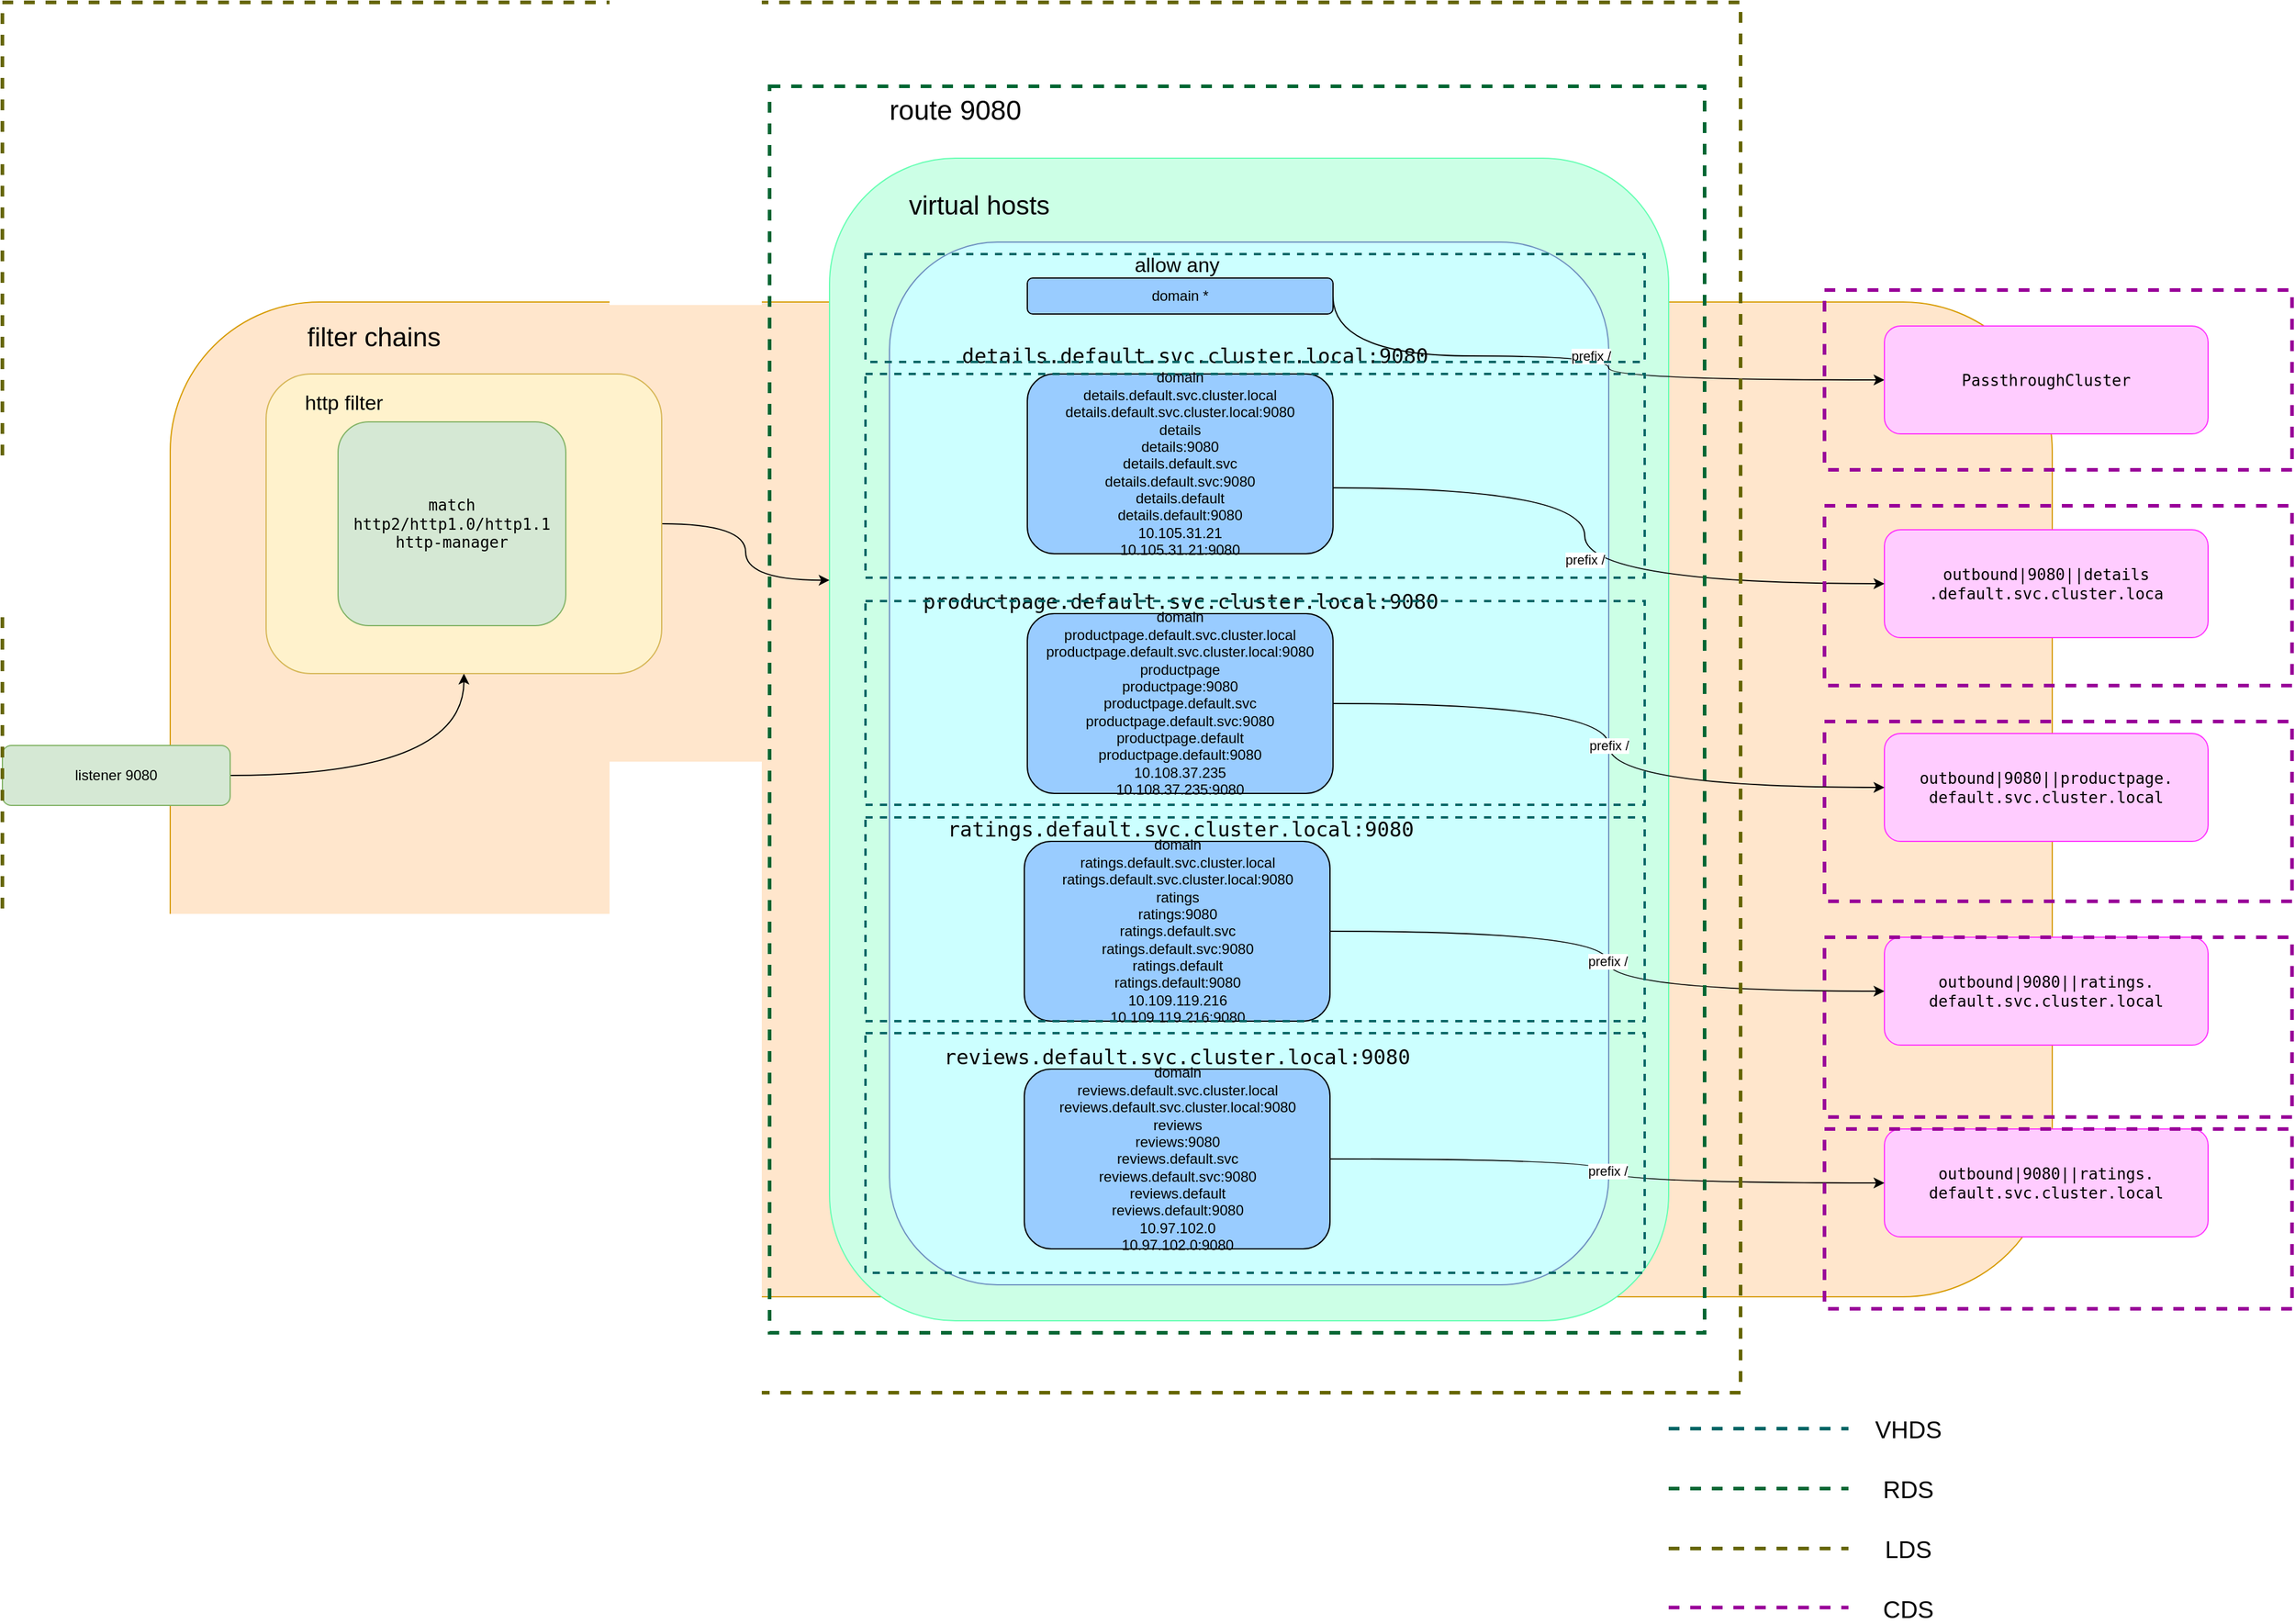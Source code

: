 <mxfile version="15.0.3" type="github">
  <diagram id="Fc24wovbdlsAbXFzseOG" name="第 1 页">
    <mxGraphModel dx="1580" dy="1000" grid="1" gridSize="10" guides="1" tooltips="1" connect="1" arrows="1" fold="1" page="1" pageScale="1" pageWidth="3300" pageHeight="2339" math="0" shadow="0">
      <root>
        <mxCell id="0" />
        <mxCell id="1" parent="0" />
        <mxCell id="VYAuoYHthQ6iFn3R_5oL-7" value="" style="rounded=1;whiteSpace=wrap;html=1;fillColor=#ffe6cc;strokeColor=#d79b00;" vertex="1" parent="1">
          <mxGeometry x="690" y="750" width="1570" height="830" as="geometry" />
        </mxCell>
        <mxCell id="VYAuoYHthQ6iFn3R_5oL-61" value="" style="rounded=1;whiteSpace=wrap;html=1;glass=0;sketch=0;strokeWidth=1;gradientDirection=south;fillColor=#CCFFE6;strokeColor=#66FFB3;" vertex="1" parent="1">
          <mxGeometry x="1240" y="630" width="700" height="970" as="geometry" />
        </mxCell>
        <mxCell id="VYAuoYHthQ6iFn3R_5oL-59" value="" style="rounded=1;whiteSpace=wrap;html=1;glass=0;sketch=0;strokeColor=#6c8ebf;strokeWidth=1;gradientDirection=south;fillColor=#CCFFFF;" vertex="1" parent="1">
          <mxGeometry x="1290" y="700" width="600" height="870" as="geometry" />
        </mxCell>
        <mxCell id="VYAuoYHthQ6iFn3R_5oL-64" style="edgeStyle=orthogonalEdgeStyle;curved=1;orthogonalLoop=1;jettySize=auto;html=1;" edge="1" parent="1" source="VYAuoYHthQ6iFn3R_5oL-8" target="VYAuoYHthQ6iFn3R_5oL-10">
          <mxGeometry relative="1" as="geometry" />
        </mxCell>
        <mxCell id="VYAuoYHthQ6iFn3R_5oL-8" value="listener 9080&lt;br&gt;" style="rounded=1;whiteSpace=wrap;html=1;fillColor=#d5e8d4;strokeColor=#82b366;" vertex="1" parent="1">
          <mxGeometry x="550" y="1120" width="190" height="50" as="geometry" />
        </mxCell>
        <mxCell id="VYAuoYHthQ6iFn3R_5oL-65" style="edgeStyle=orthogonalEdgeStyle;curved=1;orthogonalLoop=1;jettySize=auto;html=1;entryX=0;entryY=0.363;entryDx=0;entryDy=0;entryPerimeter=0;" edge="1" parent="1" source="VYAuoYHthQ6iFn3R_5oL-10" target="VYAuoYHthQ6iFn3R_5oL-61">
          <mxGeometry relative="1" as="geometry" />
        </mxCell>
        <mxCell id="VYAuoYHthQ6iFn3R_5oL-10" value="" style="rounded=1;whiteSpace=wrap;html=1;fillColor=#fff2cc;strokeColor=#d6b656;align=left;" vertex="1" parent="1">
          <mxGeometry x="770" y="810" width="330" height="250" as="geometry" />
        </mxCell>
        <mxCell id="VYAuoYHthQ6iFn3R_5oL-11" value="&lt;span style=&quot;font-family: monospace ; font-size: 13px&quot;&gt;match http2/http1.0/http1.1&lt;br&gt;http-manager&lt;/span&gt;" style="rounded=1;whiteSpace=wrap;html=1;align=center;fillColor=#d5e8d4;strokeColor=#82b366;" vertex="1" parent="1">
          <mxGeometry x="830" y="850" width="190" height="170" as="geometry" />
        </mxCell>
        <mxCell id="VYAuoYHthQ6iFn3R_5oL-13" style="edgeStyle=orthogonalEdgeStyle;curved=1;orthogonalLoop=1;jettySize=auto;html=1;exitX=0.5;exitY=1;exitDx=0;exitDy=0;" edge="1" parent="1" source="VYAuoYHthQ6iFn3R_5oL-10" target="VYAuoYHthQ6iFn3R_5oL-10">
          <mxGeometry relative="1" as="geometry" />
        </mxCell>
        <mxCell id="VYAuoYHthQ6iFn3R_5oL-14" value="&lt;font style=&quot;font-size: 22px&quot;&gt;filter chains&lt;/font&gt;" style="text;html=1;strokeColor=none;fillColor=none;align=center;verticalAlign=middle;whiteSpace=wrap;rounded=0;" vertex="1" parent="1">
          <mxGeometry x="790" y="760" width="140" height="40" as="geometry" />
        </mxCell>
        <mxCell id="VYAuoYHthQ6iFn3R_5oL-15" value="&lt;font style=&quot;font-size: 17px&quot;&gt;http filter&lt;/font&gt;" style="text;html=1;strokeColor=none;fillColor=none;align=center;verticalAlign=middle;whiteSpace=wrap;rounded=0;" vertex="1" parent="1">
          <mxGeometry x="790" y="820" width="90" height="30" as="geometry" />
        </mxCell>
        <mxCell id="VYAuoYHthQ6iFn3R_5oL-36" value="prefix /" style="edgeStyle=orthogonalEdgeStyle;curved=1;orthogonalLoop=1;jettySize=auto;html=1;exitX=1;exitY=0.5;exitDx=0;exitDy=0;entryX=0;entryY=0.5;entryDx=0;entryDy=0;" edge="1" parent="1" source="VYAuoYHthQ6iFn3R_5oL-16" target="VYAuoYHthQ6iFn3R_5oL-17">
          <mxGeometry relative="1" as="geometry">
            <Array as="points">
              <mxPoint x="1890" y="795" />
              <mxPoint x="1890" y="815" />
            </Array>
          </mxGeometry>
        </mxCell>
        <mxCell id="VYAuoYHthQ6iFn3R_5oL-16" value="domain *" style="rounded=1;whiteSpace=wrap;html=1;fillColor=#99CCFF;" vertex="1" parent="1">
          <mxGeometry x="1405" y="730" width="255" height="30" as="geometry" />
        </mxCell>
        <mxCell id="VYAuoYHthQ6iFn3R_5oL-17" value="&lt;span style=&quot;font-family: monospace ; font-size: 13px&quot;&gt;PassthroughCluster&lt;/span&gt;" style="rounded=1;whiteSpace=wrap;html=1;fillColor=#FFCCFF;strokeColor=#FF33FF;" vertex="1" parent="1">
          <mxGeometry x="2120" y="770" width="270" height="90" as="geometry" />
        </mxCell>
        <mxCell id="VYAuoYHthQ6iFn3R_5oL-18" value="&lt;span style=&quot;font-family: monospace ; font-size: 13px&quot;&gt;outbound|9080||details&lt;br&gt;.default.svc.cluster.loca&lt;/span&gt;" style="rounded=1;whiteSpace=wrap;html=1;fillColor=#FFCCFF;strokeColor=#FF33FF;" vertex="1" parent="1">
          <mxGeometry x="2120" y="940" width="270" height="90" as="geometry" />
        </mxCell>
        <mxCell id="VYAuoYHthQ6iFn3R_5oL-19" value="&lt;span style=&quot;font-family: monospace ; font-size: 13px&quot;&gt;outbound|9080||productpage.&lt;br&gt;default.svc.cluster.local&lt;/span&gt;" style="rounded=1;whiteSpace=wrap;html=1;fillColor=#FFCCFF;strokeColor=#FF33FF;" vertex="1" parent="1">
          <mxGeometry x="2120" y="1110" width="270" height="90" as="geometry" />
        </mxCell>
        <mxCell id="VYAuoYHthQ6iFn3R_5oL-20" value="&lt;span style=&quot;font-family: monospace ; font-size: 13px&quot;&gt;outbound|9080||ratings.&lt;br&gt;default.svc.cluster.local&lt;/span&gt;" style="rounded=1;whiteSpace=wrap;html=1;fillColor=#FFCCFF;strokeColor=#FF33FF;" vertex="1" parent="1">
          <mxGeometry x="2120" y="1280" width="270" height="90" as="geometry" />
        </mxCell>
        <mxCell id="VYAuoYHthQ6iFn3R_5oL-21" value="&lt;span style=&quot;font-family: monospace ; font-size: 13px&quot;&gt;outbound|9080||ratings.&lt;br&gt;default.svc.cluster.local&lt;/span&gt;" style="rounded=1;whiteSpace=wrap;html=1;fillColor=#FFCCFF;strokeColor=#FF33FF;" vertex="1" parent="1">
          <mxGeometry x="2120" y="1440" width="270" height="90" as="geometry" />
        </mxCell>
        <mxCell id="VYAuoYHthQ6iFn3R_5oL-23" value="&lt;font style=&quot;font-size: 17px&quot;&gt;allow any&lt;/font&gt;" style="text;html=1;strokeColor=none;fillColor=none;align=center;verticalAlign=middle;whiteSpace=wrap;rounded=0;" vertex="1" parent="1">
          <mxGeometry x="1470" y="710" width="120" height="20" as="geometry" />
        </mxCell>
        <mxCell id="VYAuoYHthQ6iFn3R_5oL-24" value="&lt;span style=&quot;font-family: monospace&quot;&gt;&lt;font style=&quot;font-size: 17px&quot;&gt;details.default.svc.cluster.local:9080&lt;/font&gt;&lt;/span&gt;" style="text;html=1;strokeColor=none;fillColor=none;align=center;verticalAlign=middle;whiteSpace=wrap;rounded=0;" vertex="1" parent="1">
          <mxGeometry x="1460" y="790" width="170" height="10" as="geometry" />
        </mxCell>
        <mxCell id="VYAuoYHthQ6iFn3R_5oL-37" value="prefix /" style="edgeStyle=orthogonalEdgeStyle;curved=1;orthogonalLoop=1;jettySize=auto;html=1;entryX=0;entryY=0.5;entryDx=0;entryDy=0;" edge="1" parent="1" source="VYAuoYHthQ6iFn3R_5oL-26" target="VYAuoYHthQ6iFn3R_5oL-18">
          <mxGeometry relative="1" as="geometry">
            <Array as="points">
              <mxPoint x="1870" y="905" />
              <mxPoint x="1870" y="985" />
            </Array>
          </mxGeometry>
        </mxCell>
        <mxCell id="VYAuoYHthQ6iFn3R_5oL-26" value="&lt;span&gt;domain&lt;/span&gt;&lt;br&gt;&lt;span&gt;details.default.svc.cluster.local&lt;/span&gt;&lt;br&gt;&lt;span&gt;details.default.svc.cluster.local:9080&lt;/span&gt;&lt;br&gt;&lt;span&gt;details&lt;/span&gt;&lt;br&gt;&lt;span&gt;details:9080&lt;/span&gt;&lt;br&gt;&lt;span&gt;details.default.svc&lt;/span&gt;&lt;br&gt;&lt;span&gt;details.default.svc:9080&lt;/span&gt;&lt;br&gt;&lt;span&gt;details.default&lt;/span&gt;&lt;br&gt;&lt;span&gt;details.default:9080&lt;/span&gt;&lt;br&gt;&lt;span&gt;10.105.31.21&lt;/span&gt;&lt;br&gt;&lt;span&gt;10.105.31.21:9080&lt;/span&gt;" style="rounded=1;whiteSpace=wrap;html=1;align=center;fillColor=#99CCFF;" vertex="1" parent="1">
          <mxGeometry x="1405" y="810" width="255" height="150" as="geometry" />
        </mxCell>
        <mxCell id="VYAuoYHthQ6iFn3R_5oL-38" value="prefix /" style="edgeStyle=orthogonalEdgeStyle;curved=1;orthogonalLoop=1;jettySize=auto;html=1;" edge="1" parent="1" source="VYAuoYHthQ6iFn3R_5oL-27" target="VYAuoYHthQ6iFn3R_5oL-19">
          <mxGeometry relative="1" as="geometry" />
        </mxCell>
        <mxCell id="VYAuoYHthQ6iFn3R_5oL-27" value="&lt;span&gt;domain&lt;/span&gt;&lt;br&gt;&lt;span&gt;productpage.default.svc.cluster.local&lt;/span&gt;&lt;br&gt;&lt;span&gt;productpage.default.svc.cluster.local:9080&lt;/span&gt;&lt;br&gt;&lt;span&gt;productpage&lt;/span&gt;&lt;br&gt;&lt;span&gt;productpage:9080&lt;/span&gt;&lt;br&gt;&lt;span&gt;productpage.default.svc&lt;/span&gt;&lt;br&gt;&lt;span&gt;productpage.default.svc:9080&lt;/span&gt;&lt;br&gt;&lt;span&gt;productpage.default&lt;/span&gt;&lt;br&gt;&lt;span&gt;productpage.default:9080&lt;/span&gt;&lt;br&gt;&lt;span&gt;10.108.37.235&lt;/span&gt;&lt;br&gt;&lt;span&gt;10.108.37.235:9080&lt;/span&gt;" style="rounded=1;whiteSpace=wrap;html=1;align=center;fillColor=#99CCFF;" vertex="1" parent="1">
          <mxGeometry x="1405" y="1010" width="255" height="150" as="geometry" />
        </mxCell>
        <mxCell id="VYAuoYHthQ6iFn3R_5oL-28" value="&lt;span style=&quot;font-family: monospace&quot;&gt;&lt;font style=&quot;font-size: 17px&quot;&gt;productpage.default.svc.cluster.local:9080&lt;/font&gt;&lt;/span&gt;" style="text;html=1;strokeColor=none;fillColor=none;align=center;verticalAlign=middle;whiteSpace=wrap;rounded=0;" vertex="1" parent="1">
          <mxGeometry x="1397.5" y="990" width="270" height="20" as="geometry" />
        </mxCell>
        <mxCell id="VYAuoYHthQ6iFn3R_5oL-40" value="prefix /" style="edgeStyle=orthogonalEdgeStyle;curved=1;orthogonalLoop=1;jettySize=auto;html=1;" edge="1" parent="1" source="VYAuoYHthQ6iFn3R_5oL-29" target="VYAuoYHthQ6iFn3R_5oL-20">
          <mxGeometry relative="1" as="geometry" />
        </mxCell>
        <mxCell id="VYAuoYHthQ6iFn3R_5oL-29" value="&lt;span&gt;domain&lt;/span&gt;&lt;br&gt;&lt;span&gt;ratings.default.svc.cluster.local&lt;/span&gt;&lt;br&gt;&lt;span&gt;ratings.default.svc.cluster.local:9080&lt;/span&gt;&lt;br&gt;&lt;span&gt;ratings&lt;/span&gt;&lt;br&gt;&lt;span&gt;ratings:9080&lt;/span&gt;&lt;br&gt;&lt;span&gt;ratings.default.svc&lt;/span&gt;&lt;br&gt;&lt;span&gt;ratings.default.svc:9080&lt;/span&gt;&lt;br&gt;&lt;span&gt;ratings.default&lt;/span&gt;&lt;br&gt;&lt;span&gt;ratings.default:9080&lt;/span&gt;&lt;br&gt;&lt;span&gt;10.109.119.216&lt;/span&gt;&lt;br&gt;&lt;span&gt;10.109.119.216:9080&lt;/span&gt;" style="rounded=1;whiteSpace=wrap;html=1;align=center;fillColor=#99CCFF;" vertex="1" parent="1">
          <mxGeometry x="1402.5" y="1200" width="255" height="150" as="geometry" />
        </mxCell>
        <mxCell id="VYAuoYHthQ6iFn3R_5oL-30" value="&lt;span style=&quot;font-family: monospace&quot;&gt;&lt;font style=&quot;font-size: 17px&quot;&gt;ratings.default.svc.cluster.local:9080&lt;/font&gt;&lt;/span&gt;" style="text;html=1;strokeColor=none;fillColor=none;align=center;verticalAlign=middle;whiteSpace=wrap;rounded=0;" vertex="1" parent="1">
          <mxGeometry x="1397.5" y="1180" width="270" height="20" as="geometry" />
        </mxCell>
        <mxCell id="VYAuoYHthQ6iFn3R_5oL-41" value="prefix /" style="edgeStyle=orthogonalEdgeStyle;curved=1;orthogonalLoop=1;jettySize=auto;html=1;" edge="1" parent="1" source="VYAuoYHthQ6iFn3R_5oL-31" target="VYAuoYHthQ6iFn3R_5oL-21">
          <mxGeometry relative="1" as="geometry" />
        </mxCell>
        <mxCell id="VYAuoYHthQ6iFn3R_5oL-31" value="&lt;span&gt;domain&lt;/span&gt;&lt;br&gt;&lt;span&gt;reviews.default.svc.cluster.local&lt;/span&gt;&lt;br&gt;&lt;span&gt;reviews.default.svc.cluster.local:9080&lt;/span&gt;&lt;br&gt;&lt;span&gt;reviews&lt;/span&gt;&lt;br&gt;&lt;span&gt;reviews:9080&lt;/span&gt;&lt;br&gt;&lt;span&gt;reviews.default.svc&lt;/span&gt;&lt;br&gt;&lt;span&gt;reviews.default.svc:9080&lt;/span&gt;&lt;br&gt;&lt;span&gt;reviews.default&lt;/span&gt;&lt;br&gt;&lt;span&gt;reviews.default:9080&lt;/span&gt;&lt;br&gt;&lt;span&gt;10.97.102.0&lt;/span&gt;&lt;br&gt;&lt;span&gt;10.97.102.0:9080&lt;/span&gt;" style="rounded=1;whiteSpace=wrap;html=1;align=center;fillColor=#99CCFF;" vertex="1" parent="1">
          <mxGeometry x="1402.5" y="1390" width="255" height="150" as="geometry" />
        </mxCell>
        <mxCell id="VYAuoYHthQ6iFn3R_5oL-32" value="&lt;span style=&quot;font-family: monospace&quot;&gt;&lt;font style=&quot;font-size: 17px&quot;&gt;reviews.default.svc.cluster.local:9080&lt;/font&gt;&lt;/span&gt;" style="text;html=1;strokeColor=none;fillColor=none;align=center;verticalAlign=middle;whiteSpace=wrap;rounded=0;" vertex="1" parent="1">
          <mxGeometry x="1395" y="1370" width="270" height="20" as="geometry" />
        </mxCell>
        <mxCell id="VYAuoYHthQ6iFn3R_5oL-60" value="&lt;font style=&quot;font-size: 22px&quot;&gt;virtual hosts&lt;/font&gt;" style="text;html=1;strokeColor=none;fillColor=none;align=center;verticalAlign=middle;whiteSpace=wrap;rounded=0;glass=0;sketch=0;" vertex="1" parent="1">
          <mxGeometry x="1290" y="660" width="150" height="20" as="geometry" />
        </mxCell>
        <mxCell id="VYAuoYHthQ6iFn3R_5oL-62" value="&lt;font style=&quot;font-size: 23px&quot;&gt;route 9080&lt;/font&gt;" style="text;html=1;strokeColor=none;fillColor=none;align=center;verticalAlign=middle;whiteSpace=wrap;rounded=0;glass=0;sketch=0;" vertex="1" parent="1">
          <mxGeometry x="1250" y="580" width="190" height="20" as="geometry" />
        </mxCell>
        <mxCell id="VYAuoYHthQ6iFn3R_5oL-68" value="" style="rounded=0;whiteSpace=wrap;html=1;glass=0;sketch=0;strokeWidth=2;gradientDirection=south;fillColor=none;strokeColor=#006666;dashed=1;" vertex="1" parent="1">
          <mxGeometry x="1270" y="710" width="650" height="90" as="geometry" />
        </mxCell>
        <mxCell id="VYAuoYHthQ6iFn3R_5oL-69" value="" style="rounded=0;whiteSpace=wrap;html=1;glass=0;sketch=0;strokeWidth=2;gradientDirection=south;fillColor=none;strokeColor=#006666;dashed=1;" vertex="1" parent="1">
          <mxGeometry x="1270" y="810" width="650" height="170" as="geometry" />
        </mxCell>
        <mxCell id="VYAuoYHthQ6iFn3R_5oL-70" value="" style="rounded=0;whiteSpace=wrap;html=1;glass=0;sketch=0;strokeWidth=2;gradientDirection=south;fillColor=none;strokeColor=#006666;dashed=1;" vertex="1" parent="1">
          <mxGeometry x="1270" y="1180" width="650" height="170" as="geometry" />
        </mxCell>
        <mxCell id="VYAuoYHthQ6iFn3R_5oL-71" value="" style="rounded=0;whiteSpace=wrap;html=1;glass=0;sketch=0;strokeWidth=2;gradientDirection=south;fillColor=none;strokeColor=#006666;dashed=1;" vertex="1" parent="1">
          <mxGeometry x="1270" y="999.5" width="650" height="170" as="geometry" />
        </mxCell>
        <mxCell id="VYAuoYHthQ6iFn3R_5oL-72" value="" style="rounded=0;whiteSpace=wrap;html=1;glass=0;sketch=0;strokeWidth=2;gradientDirection=south;fillColor=none;strokeColor=#006666;dashed=1;" vertex="1" parent="1">
          <mxGeometry x="1270" y="1360" width="650" height="200" as="geometry" />
        </mxCell>
        <mxCell id="VYAuoYHthQ6iFn3R_5oL-73" value="" style="endArrow=none;dashed=1;html=1;strokeWidth=3;strokeColor=#006666;" edge="1" parent="1">
          <mxGeometry width="50" height="50" relative="1" as="geometry">
            <mxPoint x="1940" y="1690" as="sourcePoint" />
            <mxPoint x="2090" y="1690" as="targetPoint" />
          </mxGeometry>
        </mxCell>
        <mxCell id="VYAuoYHthQ6iFn3R_5oL-74" value="&lt;font style=&quot;font-size: 20px&quot;&gt;VHDS&lt;/font&gt;" style="text;html=1;strokeColor=none;fillColor=none;align=center;verticalAlign=middle;whiteSpace=wrap;rounded=0;glass=0;dashed=1;sketch=0;" vertex="1" parent="1">
          <mxGeometry x="2120" y="1680" width="40" height="20" as="geometry" />
        </mxCell>
        <mxCell id="VYAuoYHthQ6iFn3R_5oL-76" value="" style="rounded=0;whiteSpace=wrap;html=1;glass=0;dashed=1;sketch=0;strokeWidth=3;fillColor=none;gradientDirection=south;strokeColor=#006633;" vertex="1" parent="1">
          <mxGeometry x="1190" y="570" width="780" height="1040" as="geometry" />
        </mxCell>
        <mxCell id="VYAuoYHthQ6iFn3R_5oL-77" value="" style="endArrow=none;dashed=1;html=1;strokeWidth=3;strokeColor=#006633;" edge="1" parent="1">
          <mxGeometry width="50" height="50" relative="1" as="geometry">
            <mxPoint x="1940" y="1740" as="sourcePoint" />
            <mxPoint x="2090" y="1740" as="targetPoint" />
          </mxGeometry>
        </mxCell>
        <mxCell id="VYAuoYHthQ6iFn3R_5oL-78" value="&lt;font style=&quot;font-size: 20px&quot;&gt;RDS&lt;/font&gt;" style="text;html=1;strokeColor=none;fillColor=none;align=center;verticalAlign=middle;whiteSpace=wrap;rounded=0;glass=0;dashed=1;sketch=0;" vertex="1" parent="1">
          <mxGeometry x="2120" y="1730" width="40" height="20" as="geometry" />
        </mxCell>
        <mxCell id="VYAuoYHthQ6iFn3R_5oL-79" value="" style="rounded=0;whiteSpace=wrap;html=1;glass=0;dashed=1;sketch=0;strokeWidth=3;fillColor=none;gradientDirection=south;strokeColor=#666600;" vertex="1" parent="1">
          <mxGeometry x="550" y="500" width="1450" height="1160" as="geometry" />
        </mxCell>
        <mxCell id="VYAuoYHthQ6iFn3R_5oL-80" value="" style="endArrow=none;dashed=1;html=1;strokeWidth=3;strokeColor=#666600;" edge="1" parent="1">
          <mxGeometry width="50" height="50" relative="1" as="geometry">
            <mxPoint x="1940" y="1790" as="sourcePoint" />
            <mxPoint x="2090" y="1790" as="targetPoint" />
          </mxGeometry>
        </mxCell>
        <mxCell id="VYAuoYHthQ6iFn3R_5oL-81" value="&lt;font style=&quot;font-size: 20px&quot;&gt;LDS&lt;/font&gt;" style="text;html=1;strokeColor=none;fillColor=none;align=center;verticalAlign=middle;whiteSpace=wrap;rounded=0;glass=0;dashed=1;sketch=0;" vertex="1" parent="1">
          <mxGeometry x="2120" y="1780" width="40" height="20" as="geometry" />
        </mxCell>
        <mxCell id="VYAuoYHthQ6iFn3R_5oL-82" value="" style="rounded=0;whiteSpace=wrap;html=1;glass=0;dashed=1;sketch=0;strokeWidth=3;gradientDirection=south;fillColor=none;strokeColor=#990099;" vertex="1" parent="1">
          <mxGeometry x="2070" y="740" width="390" height="150" as="geometry" />
        </mxCell>
        <mxCell id="VYAuoYHthQ6iFn3R_5oL-83" value="" style="rounded=0;whiteSpace=wrap;html=1;glass=0;dashed=1;sketch=0;strokeWidth=3;gradientDirection=south;fillColor=none;strokeColor=#990099;" vertex="1" parent="1">
          <mxGeometry x="2070" y="920" width="390" height="150" as="geometry" />
        </mxCell>
        <mxCell id="VYAuoYHthQ6iFn3R_5oL-84" value="" style="rounded=0;whiteSpace=wrap;html=1;glass=0;dashed=1;sketch=0;strokeWidth=3;gradientDirection=south;fillColor=none;strokeColor=#990099;" vertex="1" parent="1">
          <mxGeometry x="2070" y="1100" width="390" height="150" as="geometry" />
        </mxCell>
        <mxCell id="VYAuoYHthQ6iFn3R_5oL-85" value="" style="rounded=0;whiteSpace=wrap;html=1;glass=0;dashed=1;sketch=0;strokeWidth=3;gradientDirection=south;fillColor=none;strokeColor=#990099;" vertex="1" parent="1">
          <mxGeometry x="2070" y="1280" width="390" height="150" as="geometry" />
        </mxCell>
        <mxCell id="VYAuoYHthQ6iFn3R_5oL-86" value="" style="rounded=0;whiteSpace=wrap;html=1;glass=0;dashed=1;sketch=0;strokeWidth=3;gradientDirection=south;fillColor=none;strokeColor=#990099;" vertex="1" parent="1">
          <mxGeometry x="2070" y="1440" width="390" height="150" as="geometry" />
        </mxCell>
        <mxCell id="VYAuoYHthQ6iFn3R_5oL-87" value="" style="endArrow=none;dashed=1;html=1;strokeWidth=3;strokeColor=#990099;" edge="1" parent="1">
          <mxGeometry width="50" height="50" relative="1" as="geometry">
            <mxPoint x="1940" y="1839.29" as="sourcePoint" />
            <mxPoint x="2090.0" y="1839.29" as="targetPoint" />
          </mxGeometry>
        </mxCell>
        <mxCell id="VYAuoYHthQ6iFn3R_5oL-88" value="&lt;font style=&quot;font-size: 20px&quot;&gt;CDS&lt;/font&gt;" style="text;html=1;strokeColor=none;fillColor=none;align=center;verticalAlign=middle;whiteSpace=wrap;rounded=0;glass=0;dashed=1;sketch=0;" vertex="1" parent="1">
          <mxGeometry x="2120" y="1830" width="40" height="20" as="geometry" />
        </mxCell>
      </root>
    </mxGraphModel>
  </diagram>
</mxfile>
